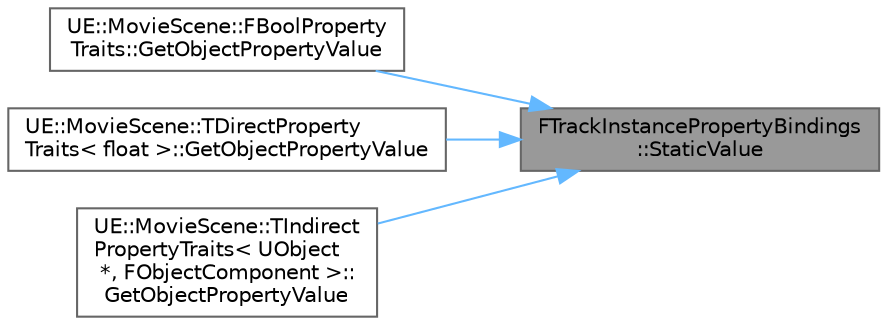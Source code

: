 digraph "FTrackInstancePropertyBindings::StaticValue"
{
 // INTERACTIVE_SVG=YES
 // LATEX_PDF_SIZE
  bgcolor="transparent";
  edge [fontname=Helvetica,fontsize=10,labelfontname=Helvetica,labelfontsize=10];
  node [fontname=Helvetica,fontsize=10,shape=box,height=0.2,width=0.4];
  rankdir="RL";
  Node1 [id="Node000001",label="FTrackInstancePropertyBindings\l::StaticValue",height=0.2,width=0.4,color="gray40", fillcolor="grey60", style="filled", fontcolor="black",tooltip="Static function for accessing a property value on an object without caching its address."];
  Node1 -> Node2 [id="edge1_Node000001_Node000002",dir="back",color="steelblue1",style="solid",tooltip=" "];
  Node2 [id="Node000002",label="UE::MovieScene::FBoolProperty\lTraits::GetObjectPropertyValue",height=0.2,width=0.4,color="grey40", fillcolor="white", style="filled",URL="$df/d04/structUE_1_1MovieScene_1_1FBoolPropertyTraits.html#a80c8d5857b2ae772ca3bc0f2db36c64b",tooltip=" "];
  Node1 -> Node3 [id="edge2_Node000001_Node000003",dir="back",color="steelblue1",style="solid",tooltip=" "];
  Node3 [id="Node000003",label="UE::MovieScene::TDirectProperty\lTraits\< float \>::GetObjectPropertyValue",height=0.2,width=0.4,color="grey40", fillcolor="white", style="filled",URL="$d2/d38/structUE_1_1MovieScene_1_1TDirectPropertyTraits.html#ae6f7811c80e05f43319759c43c972e81",tooltip=" "];
  Node1 -> Node4 [id="edge3_Node000001_Node000004",dir="back",color="steelblue1",style="solid",tooltip=" "];
  Node4 [id="Node000004",label="UE::MovieScene::TIndirect\lPropertyTraits\< UObject\l *, FObjectComponent \>::\lGetObjectPropertyValue",height=0.2,width=0.4,color="grey40", fillcolor="white", style="filled",URL="$d2/dc1/structUE_1_1MovieScene_1_1TIndirectPropertyTraits.html#a567aee62f067a3a9c1c22997304042f9",tooltip=" "];
}
